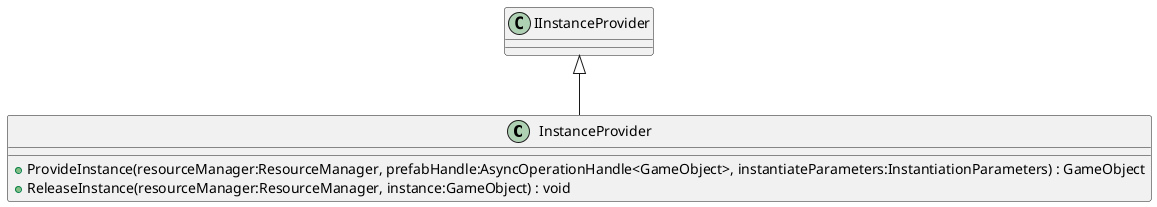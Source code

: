 @startuml
class InstanceProvider {
    + ProvideInstance(resourceManager:ResourceManager, prefabHandle:AsyncOperationHandle<GameObject>, instantiateParameters:InstantiationParameters) : GameObject
    + ReleaseInstance(resourceManager:ResourceManager, instance:GameObject) : void
}
IInstanceProvider <|-- InstanceProvider
@enduml
